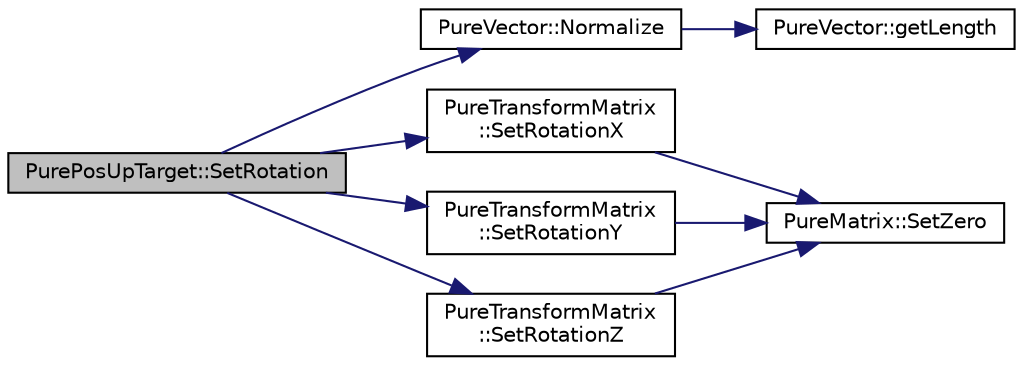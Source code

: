 digraph "PurePosUpTarget::SetRotation"
{
 // LATEX_PDF_SIZE
  edge [fontname="Helvetica",fontsize="10",labelfontname="Helvetica",labelfontsize="10"];
  node [fontname="Helvetica",fontsize="10",shape=record];
  rankdir="LR";
  Node1 [label="PurePosUpTarget::SetRotation",height=0.2,width=0.4,color="black", fillcolor="grey75", style="filled", fontcolor="black",tooltip="Sets direction."];
  Node1 -> Node2 [color="midnightblue",fontsize="10",style="solid",fontname="Helvetica"];
  Node2 [label="PureVector::Normalize",height=0.2,width=0.4,color="black", fillcolor="white", style="filled",URL="$class_pure_vector.html#a011fd4f34f4a288519986fe51219c245",tooltip="Normalizes the coordinates."];
  Node2 -> Node3 [color="midnightblue",fontsize="10",style="solid",fontname="Helvetica"];
  Node3 [label="PureVector::getLength",height=0.2,width=0.4,color="black", fillcolor="white", style="filled",URL="$class_pure_vector.html#ab46a1c67a233f83d514d96194481f747",tooltip="Gets the length."];
  Node1 -> Node4 [color="midnightblue",fontsize="10",style="solid",fontname="Helvetica"];
  Node4 [label="PureTransformMatrix\l::SetRotationX",height=0.2,width=0.4,color="black", fillcolor="white", style="filled",URL="$class_pure_transform_matrix.html#a9742dfd1d6adb35fccdf2b172ee3fe14",tooltip="Sets the matrix to a rotation matrix around X-axis."];
  Node4 -> Node5 [color="midnightblue",fontsize="10",style="solid",fontname="Helvetica"];
  Node5 [label="PureMatrix::SetZero",height=0.2,width=0.4,color="black", fillcolor="white", style="filled",URL="$class_pure_matrix.html#a313d17b13f39ef09b0bab77c5b3d513a",tooltip="Sets the matrix to zero matrix."];
  Node1 -> Node6 [color="midnightblue",fontsize="10",style="solid",fontname="Helvetica"];
  Node6 [label="PureTransformMatrix\l::SetRotationY",height=0.2,width=0.4,color="black", fillcolor="white", style="filled",URL="$class_pure_transform_matrix.html#a23bd9cc9c00c2697dee0b0befdb83235",tooltip="Sets the matrix to a rotation matrix around Y-axis."];
  Node6 -> Node5 [color="midnightblue",fontsize="10",style="solid",fontname="Helvetica"];
  Node1 -> Node7 [color="midnightblue",fontsize="10",style="solid",fontname="Helvetica"];
  Node7 [label="PureTransformMatrix\l::SetRotationZ",height=0.2,width=0.4,color="black", fillcolor="white", style="filled",URL="$class_pure_transform_matrix.html#adf77487c30c63f4cfb99baf6cb29664d",tooltip="Sets the matrix to a rotation matrix around Z-axis."];
  Node7 -> Node5 [color="midnightblue",fontsize="10",style="solid",fontname="Helvetica"];
}
